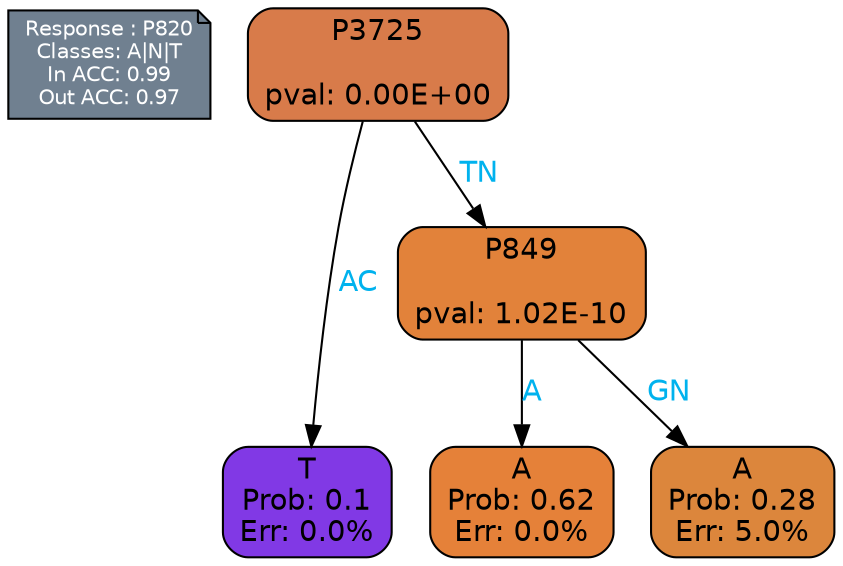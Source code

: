 digraph Tree {
node [shape=box, style="filled, rounded", color="black", fontname=helvetica] ;
graph [ranksep=equally, splines=polylines, bgcolor=transparent, dpi=600] ;
edge [fontname=helvetica] ;
LEGEND [label="Response : P820
Classes: A|N|T
In ACC: 0.99
Out ACC: 0.97
",shape=note,align=left,style=filled,fillcolor="slategray",fontcolor="white",fontsize=10];1 [label="P3725

pval: 0.00E+00", fillcolor="#d87b4a"] ;
2 [label="T
Prob: 0.1
Err: 0.0%", fillcolor="#8139e5"] ;
3 [label="P849

pval: 1.02E-10", fillcolor="#e2823a"] ;
4 [label="A
Prob: 0.62
Err: 0.0%", fillcolor="#e58139"] ;
5 [label="A
Prob: 0.28
Err: 5.0%", fillcolor="#dc863c"] ;
1 -> 2 [label="AC",fontcolor=deepskyblue2] ;
1 -> 3 [label="TN",fontcolor=deepskyblue2] ;
3 -> 4 [label="A",fontcolor=deepskyblue2] ;
3 -> 5 [label="GN",fontcolor=deepskyblue2] ;
{rank = same; 2;4;5;}{rank = same; LEGEND;1;}}